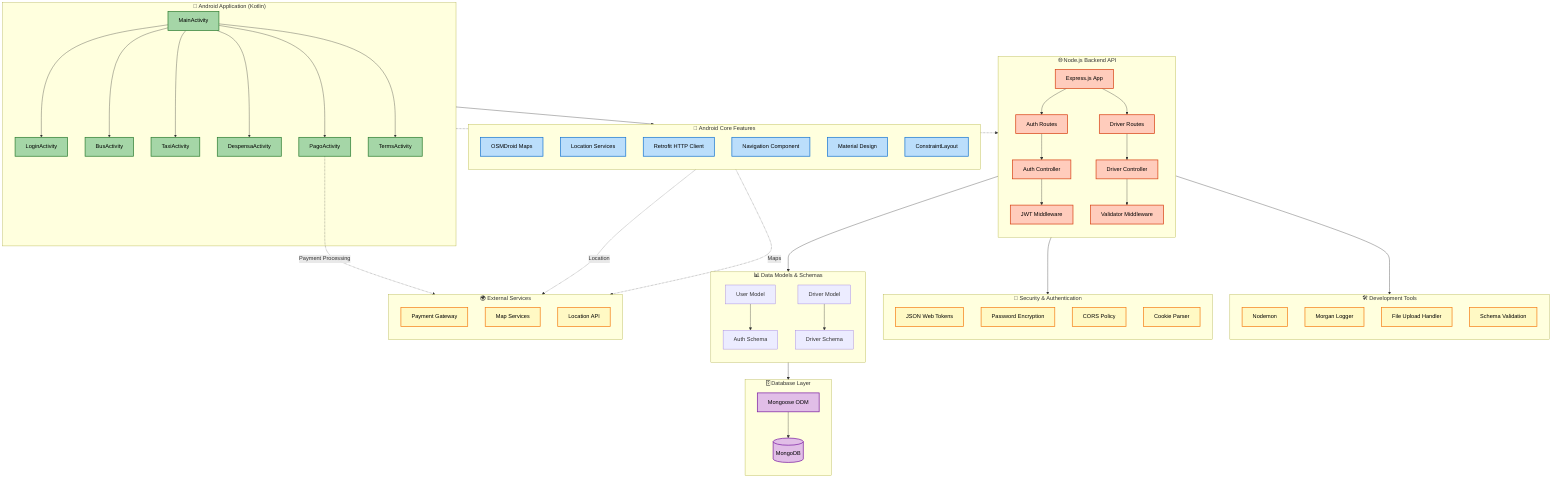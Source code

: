 graph TB
    classDef android fill:#a5d6a7,stroke:#2e7d32,stroke-width:2px,color:#000
    classDef backend fill:#ffccbc,stroke:#d84315,stroke-width:2px,color:#000
    classDef database fill:#e1bee7,stroke:#7b1fa2,stroke-width:2px,color:#000
    classDef api fill:#bbdefb,stroke:#1976d2,stroke-width:2px,color:#000
    classDef external fill:#fff9c4,stroke:#f57f17,stroke-width:2px,color:#000
    
    %% Android Application Layer
    subgraph AndroidApp ["📱 Android Application (Kotlin)"]
        direction TB
        MainActivity[MainActivity]
        LoginActivity[LoginActivity]
        BusActivity[BusActivity]
        TaxiActivity[TaxiActivity]
        DespensaActivity[DespensaActivity]
        PagoActivity[PagoActivity]
        TermsActivity[TermsActivity]
        
        MainActivity --> LoginActivity
        MainActivity --> BusActivity
        MainActivity --> TaxiActivity
        MainActivity --> DespensaActivity
        MainActivity --> PagoActivity
        MainActivity --> TermsActivity
    end
    
    %% Android Core Features
    subgraph AndroidCore ["🔧 Android Core Features"]
        direction TB
        OSMDroid[OSMDroid Maps]
        LocationServices[Location Services]
        RetrofitAPI[Retrofit HTTP Client]
        Navigation[Navigation Component]
        MaterialDesign[Material Design]
        ConstraintLayout[ConstraintLayout]
    end
    
    %% Backend API Layer
    subgraph BackendAPI ["🌐 Node.js Backend API"]
        direction TB
        ExpressApp[Express.js App]
        AuthRoutes[Auth Routes]
        DriverRoutes[Driver Routes]
        AuthController[Auth Controller]
        DriverController[Driver Controller]
        JWTMiddleware[JWT Middleware]
        ValidatorMiddleware[Validator Middleware]
        
        ExpressApp --> AuthRoutes
        ExpressApp --> DriverRoutes
        AuthRoutes --> AuthController
        DriverRoutes --> DriverController
        AuthController --> JWTMiddleware
        DriverController --> ValidatorMiddleware
    end
    
    %% Data Models Layer
    subgraph DataModels ["📊 Data Models & Schemas"]
        direction TB
        UserModel[User Model]
        DriverModel[Driver Model]
        AuthSchema[Auth Schema]
        DriverSchema[Driver Schema]
        
        UserModel --> AuthSchema
        DriverModel --> DriverSchema
    end
    
    %% Database Layer
    subgraph DatabaseLayer ["🗄️ Database Layer"]
        direction TB
        MongoDB[(MongoDB)]
        Mongoose[Mongoose ODM]
        
        Mongoose --> MongoDB
    end
    
    %% External Services
    subgraph ExternalServices ["🌍 External Services"]
        direction TB
        PaymentGateway[Payment Gateway]
        MapServices[Map Services]
        LocationAPI[Location API]
    end
    
    %% Security & Auth
    subgraph Security ["🔐 Security & Authentication"]
        direction TB
        JWT[JSON Web Tokens]
        Bcrypt[Password Encryption]
        CORS[CORS Policy]
        CookieParser[Cookie Parser]
    end
    
    %% Development Tools
    subgraph DevTools ["🛠️ Development Tools"]
        direction TB
        Nodemon[Nodemon]
        Morgan[Morgan Logger]
        Multer[File Upload Handler]
        Zod[Schema Validation]
    end
    
    %% Connections between layers
    AndroidApp --> AndroidCore
    AndroidApp -.->|HTTP Requests| BackendAPI
    AndroidCore -.->|Location| ExternalServices
    AndroidCore -.->|Maps| ExternalServices
    
    BackendAPI --> DataModels
    BackendAPI --> Security
    BackendAPI --> DevTools
    DataModels --> DatabaseLayer
    
    PagoActivity -.->|Payment Processing| ExternalServices
    
    %% Apply styles
    class MainActivity,LoginActivity,BusActivity,TaxiActivity,DespensaActivity,PagoActivity,TermsActivity android
    class ExpressApp,AuthRoutes,DriverRoutes,AuthController,DriverController,JWTMiddleware,ValidatorMiddleware backend
    class MongoDB,Mongoose database
    class OSMDroid,LocationServices,RetrofitAPI,Navigation,MaterialDesign,ConstraintLayout api
    class PaymentGateway,MapServices,LocationAPI,JWT,Bcrypt,CORS,CookieParser,Nodemon,Morgan,Multer,Zod external